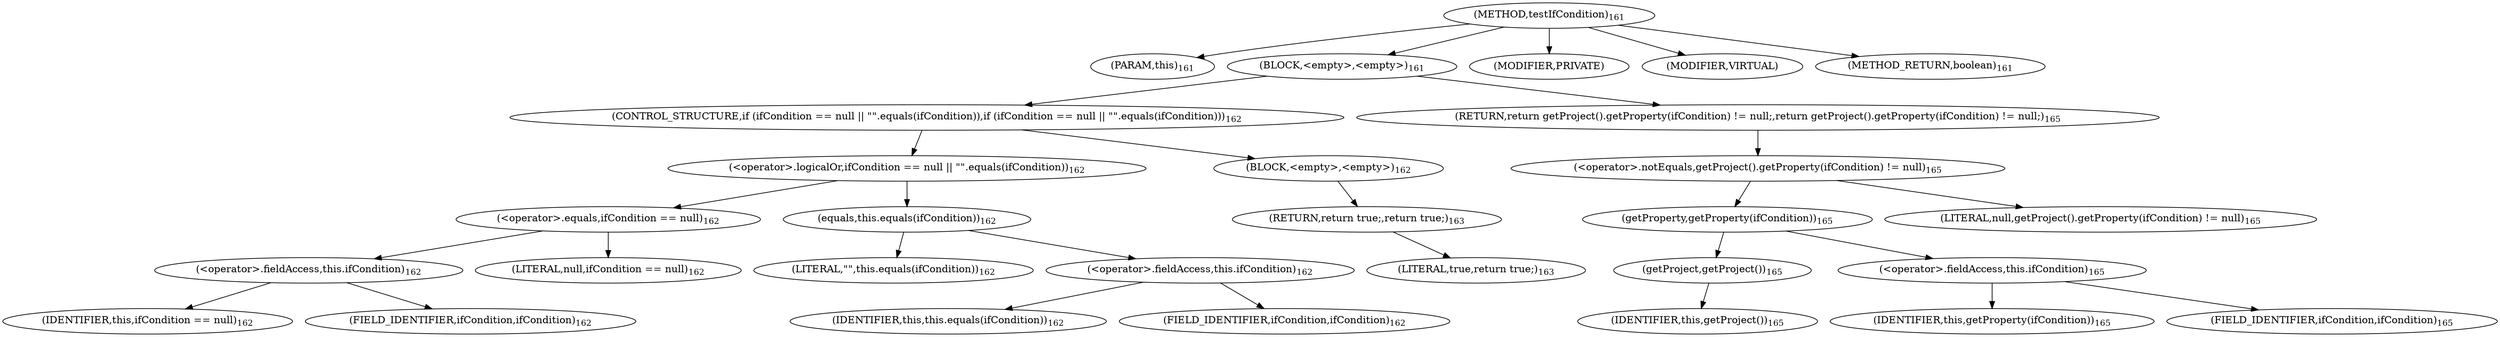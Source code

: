 digraph "testIfCondition" {  
"203" [label = <(METHOD,testIfCondition)<SUB>161</SUB>> ]
"13" [label = <(PARAM,this)<SUB>161</SUB>> ]
"204" [label = <(BLOCK,&lt;empty&gt;,&lt;empty&gt;)<SUB>161</SUB>> ]
"205" [label = <(CONTROL_STRUCTURE,if (ifCondition == null || &quot;&quot;.equals(ifCondition)),if (ifCondition == null || &quot;&quot;.equals(ifCondition)))<SUB>162</SUB>> ]
"206" [label = <(&lt;operator&gt;.logicalOr,ifCondition == null || &quot;&quot;.equals(ifCondition))<SUB>162</SUB>> ]
"207" [label = <(&lt;operator&gt;.equals,ifCondition == null)<SUB>162</SUB>> ]
"208" [label = <(&lt;operator&gt;.fieldAccess,this.ifCondition)<SUB>162</SUB>> ]
"209" [label = <(IDENTIFIER,this,ifCondition == null)<SUB>162</SUB>> ]
"210" [label = <(FIELD_IDENTIFIER,ifCondition,ifCondition)<SUB>162</SUB>> ]
"211" [label = <(LITERAL,null,ifCondition == null)<SUB>162</SUB>> ]
"212" [label = <(equals,this.equals(ifCondition))<SUB>162</SUB>> ]
"213" [label = <(LITERAL,&quot;&quot;,this.equals(ifCondition))<SUB>162</SUB>> ]
"214" [label = <(&lt;operator&gt;.fieldAccess,this.ifCondition)<SUB>162</SUB>> ]
"215" [label = <(IDENTIFIER,this,this.equals(ifCondition))<SUB>162</SUB>> ]
"216" [label = <(FIELD_IDENTIFIER,ifCondition,ifCondition)<SUB>162</SUB>> ]
"217" [label = <(BLOCK,&lt;empty&gt;,&lt;empty&gt;)<SUB>162</SUB>> ]
"218" [label = <(RETURN,return true;,return true;)<SUB>163</SUB>> ]
"219" [label = <(LITERAL,true,return true;)<SUB>163</SUB>> ]
"220" [label = <(RETURN,return getProject().getProperty(ifCondition) != null;,return getProject().getProperty(ifCondition) != null;)<SUB>165</SUB>> ]
"221" [label = <(&lt;operator&gt;.notEquals,getProject().getProperty(ifCondition) != null)<SUB>165</SUB>> ]
"222" [label = <(getProperty,getProperty(ifCondition))<SUB>165</SUB>> ]
"223" [label = <(getProject,getProject())<SUB>165</SUB>> ]
"12" [label = <(IDENTIFIER,this,getProject())<SUB>165</SUB>> ]
"224" [label = <(&lt;operator&gt;.fieldAccess,this.ifCondition)<SUB>165</SUB>> ]
"225" [label = <(IDENTIFIER,this,getProperty(ifCondition))<SUB>165</SUB>> ]
"226" [label = <(FIELD_IDENTIFIER,ifCondition,ifCondition)<SUB>165</SUB>> ]
"227" [label = <(LITERAL,null,getProject().getProperty(ifCondition) != null)<SUB>165</SUB>> ]
"228" [label = <(MODIFIER,PRIVATE)> ]
"229" [label = <(MODIFIER,VIRTUAL)> ]
"230" [label = <(METHOD_RETURN,boolean)<SUB>161</SUB>> ]
  "203" -> "13" 
  "203" -> "204" 
  "203" -> "228" 
  "203" -> "229" 
  "203" -> "230" 
  "204" -> "205" 
  "204" -> "220" 
  "205" -> "206" 
  "205" -> "217" 
  "206" -> "207" 
  "206" -> "212" 
  "207" -> "208" 
  "207" -> "211" 
  "208" -> "209" 
  "208" -> "210" 
  "212" -> "213" 
  "212" -> "214" 
  "214" -> "215" 
  "214" -> "216" 
  "217" -> "218" 
  "218" -> "219" 
  "220" -> "221" 
  "221" -> "222" 
  "221" -> "227" 
  "222" -> "223" 
  "222" -> "224" 
  "223" -> "12" 
  "224" -> "225" 
  "224" -> "226" 
}
